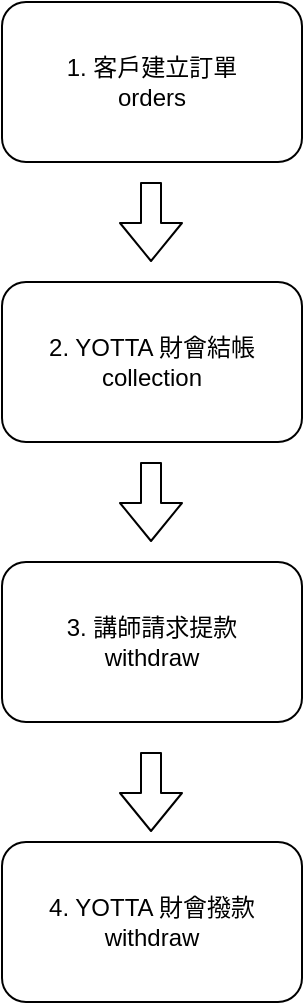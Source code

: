 <mxfile version="13.3.5" type="github"><diagram id="9Wk1B9MDhj3KupzOZ-mL" name="Page-1"><mxGraphModel dx="1426" dy="846" grid="1" gridSize="10" guides="1" tooltips="1" connect="1" arrows="1" fold="1" page="1" pageScale="1" pageWidth="827" pageHeight="1169" math="0" shadow="0"><root><mxCell id="0"/><mxCell id="1" parent="0"/><mxCell id="4HTYOTRL2nSCG5T1gj23-1" value="1. 客戶建立訂單&lt;br&gt;orders" style="rounded=1;whiteSpace=wrap;html=1;" vertex="1" parent="1"><mxGeometry x="70" y="170" width="150" height="80" as="geometry"/></mxCell><mxCell id="4HTYOTRL2nSCG5T1gj23-3" value="2. YOTTA 財會結帳&lt;br&gt;collection" style="rounded=1;whiteSpace=wrap;html=1;" vertex="1" parent="1"><mxGeometry x="70" y="310" width="150" height="80" as="geometry"/></mxCell><mxCell id="4HTYOTRL2nSCG5T1gj23-4" value="3. 講師請求提款&lt;br&gt;withdraw" style="rounded=1;whiteSpace=wrap;html=1;" vertex="1" parent="1"><mxGeometry x="70" y="450" width="150" height="80" as="geometry"/></mxCell><mxCell id="4HTYOTRL2nSCG5T1gj23-5" value="4. YOTTA 財會撥款&lt;br&gt;withdraw" style="rounded=1;whiteSpace=wrap;html=1;" vertex="1" parent="1"><mxGeometry x="70" y="590" width="150" height="80" as="geometry"/></mxCell><mxCell id="4HTYOTRL2nSCG5T1gj23-7" value="" style="shape=flexArrow;endArrow=classic;html=1;" edge="1" parent="1"><mxGeometry width="50" height="50" relative="1" as="geometry"><mxPoint x="144.5" y="260" as="sourcePoint"/><mxPoint x="144.5" y="300" as="targetPoint"/></mxGeometry></mxCell><mxCell id="4HTYOTRL2nSCG5T1gj23-11" value="" style="shape=flexArrow;endArrow=classic;html=1;" edge="1" parent="1"><mxGeometry width="50" height="50" relative="1" as="geometry"><mxPoint x="144.5" y="400" as="sourcePoint"/><mxPoint x="144.5" y="440" as="targetPoint"/></mxGeometry></mxCell><mxCell id="4HTYOTRL2nSCG5T1gj23-12" value="" style="shape=flexArrow;endArrow=classic;html=1;" edge="1" parent="1"><mxGeometry width="50" height="50" relative="1" as="geometry"><mxPoint x="144.5" y="545" as="sourcePoint"/><mxPoint x="144.5" y="585" as="targetPoint"/></mxGeometry></mxCell></root></mxGraphModel></diagram></mxfile>